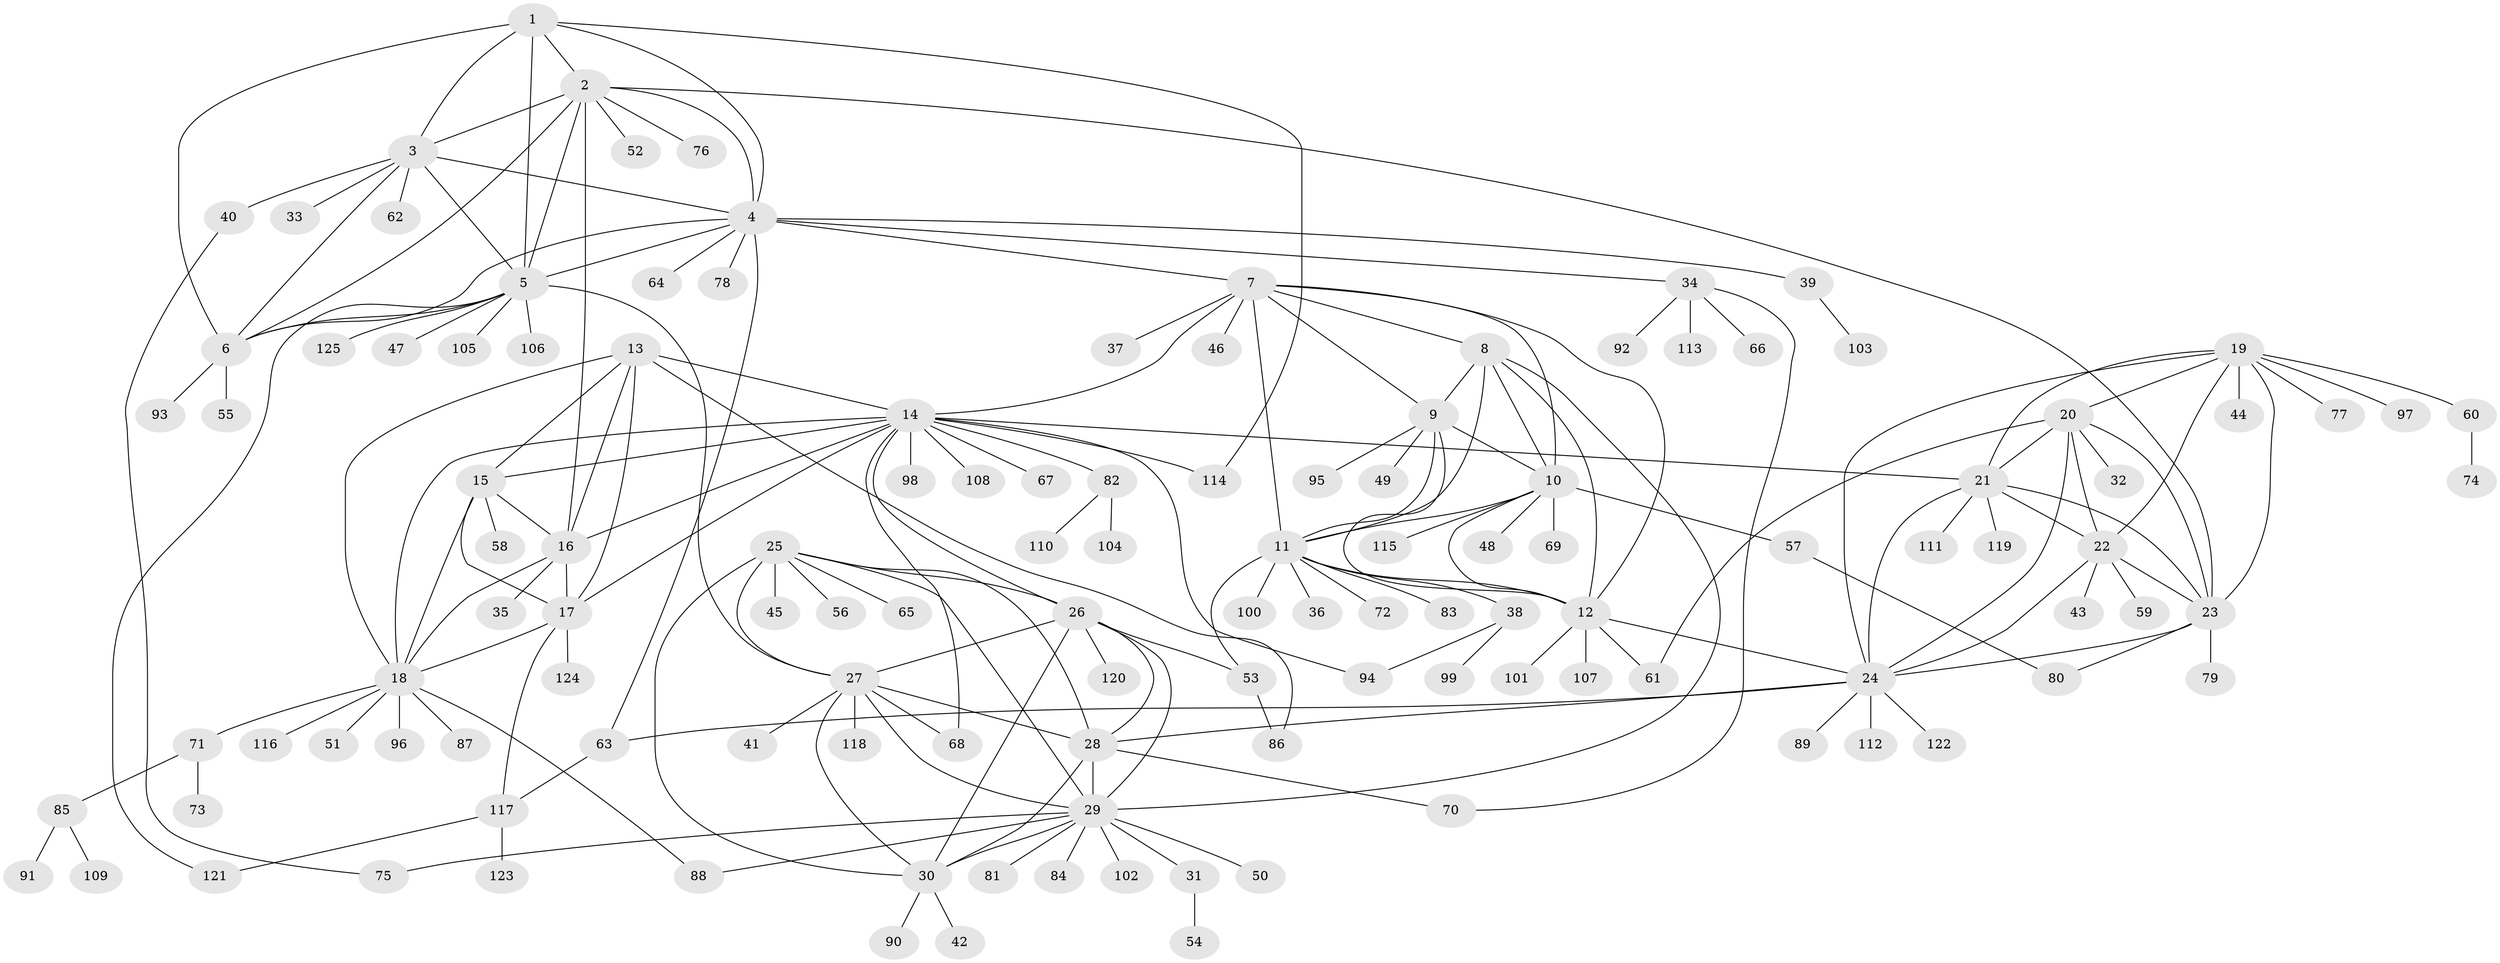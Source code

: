 // Generated by graph-tools (version 1.1) at 2025/37/03/09/25 02:37:22]
// undirected, 125 vertices, 193 edges
graph export_dot {
graph [start="1"]
  node [color=gray90,style=filled];
  1;
  2;
  3;
  4;
  5;
  6;
  7;
  8;
  9;
  10;
  11;
  12;
  13;
  14;
  15;
  16;
  17;
  18;
  19;
  20;
  21;
  22;
  23;
  24;
  25;
  26;
  27;
  28;
  29;
  30;
  31;
  32;
  33;
  34;
  35;
  36;
  37;
  38;
  39;
  40;
  41;
  42;
  43;
  44;
  45;
  46;
  47;
  48;
  49;
  50;
  51;
  52;
  53;
  54;
  55;
  56;
  57;
  58;
  59;
  60;
  61;
  62;
  63;
  64;
  65;
  66;
  67;
  68;
  69;
  70;
  71;
  72;
  73;
  74;
  75;
  76;
  77;
  78;
  79;
  80;
  81;
  82;
  83;
  84;
  85;
  86;
  87;
  88;
  89;
  90;
  91;
  92;
  93;
  94;
  95;
  96;
  97;
  98;
  99;
  100;
  101;
  102;
  103;
  104;
  105;
  106;
  107;
  108;
  109;
  110;
  111;
  112;
  113;
  114;
  115;
  116;
  117;
  118;
  119;
  120;
  121;
  122;
  123;
  124;
  125;
  1 -- 2;
  1 -- 3;
  1 -- 4;
  1 -- 5;
  1 -- 6;
  1 -- 114;
  2 -- 3;
  2 -- 4;
  2 -- 5;
  2 -- 6;
  2 -- 16;
  2 -- 23;
  2 -- 52;
  2 -- 76;
  3 -- 4;
  3 -- 5;
  3 -- 6;
  3 -- 33;
  3 -- 40;
  3 -- 62;
  4 -- 5;
  4 -- 6;
  4 -- 7;
  4 -- 34;
  4 -- 39;
  4 -- 63;
  4 -- 64;
  4 -- 78;
  5 -- 6;
  5 -- 27;
  5 -- 47;
  5 -- 105;
  5 -- 106;
  5 -- 121;
  5 -- 125;
  6 -- 55;
  6 -- 93;
  7 -- 8;
  7 -- 9;
  7 -- 10;
  7 -- 11;
  7 -- 12;
  7 -- 14;
  7 -- 37;
  7 -- 46;
  8 -- 9;
  8 -- 10;
  8 -- 11;
  8 -- 12;
  8 -- 29;
  9 -- 10;
  9 -- 11;
  9 -- 12;
  9 -- 49;
  9 -- 95;
  10 -- 11;
  10 -- 12;
  10 -- 48;
  10 -- 57;
  10 -- 69;
  10 -- 115;
  11 -- 12;
  11 -- 36;
  11 -- 38;
  11 -- 53;
  11 -- 72;
  11 -- 83;
  11 -- 100;
  12 -- 24;
  12 -- 61;
  12 -- 101;
  12 -- 107;
  13 -- 14;
  13 -- 15;
  13 -- 16;
  13 -- 17;
  13 -- 18;
  13 -- 86;
  14 -- 15;
  14 -- 16;
  14 -- 17;
  14 -- 18;
  14 -- 21;
  14 -- 26;
  14 -- 67;
  14 -- 68;
  14 -- 82;
  14 -- 94;
  14 -- 98;
  14 -- 108;
  14 -- 114;
  15 -- 16;
  15 -- 17;
  15 -- 18;
  15 -- 58;
  16 -- 17;
  16 -- 18;
  16 -- 35;
  17 -- 18;
  17 -- 117;
  17 -- 124;
  18 -- 51;
  18 -- 71;
  18 -- 87;
  18 -- 88;
  18 -- 96;
  18 -- 116;
  19 -- 20;
  19 -- 21;
  19 -- 22;
  19 -- 23;
  19 -- 24;
  19 -- 44;
  19 -- 60;
  19 -- 77;
  19 -- 97;
  20 -- 21;
  20 -- 22;
  20 -- 23;
  20 -- 24;
  20 -- 32;
  20 -- 61;
  21 -- 22;
  21 -- 23;
  21 -- 24;
  21 -- 111;
  21 -- 119;
  22 -- 23;
  22 -- 24;
  22 -- 43;
  22 -- 59;
  23 -- 24;
  23 -- 79;
  23 -- 80;
  24 -- 28;
  24 -- 63;
  24 -- 89;
  24 -- 112;
  24 -- 122;
  25 -- 26;
  25 -- 27;
  25 -- 28;
  25 -- 29;
  25 -- 30;
  25 -- 45;
  25 -- 56;
  25 -- 65;
  26 -- 27;
  26 -- 28;
  26 -- 29;
  26 -- 30;
  26 -- 53;
  26 -- 120;
  27 -- 28;
  27 -- 29;
  27 -- 30;
  27 -- 41;
  27 -- 68;
  27 -- 118;
  28 -- 29;
  28 -- 30;
  28 -- 70;
  29 -- 30;
  29 -- 31;
  29 -- 50;
  29 -- 75;
  29 -- 81;
  29 -- 84;
  29 -- 88;
  29 -- 102;
  30 -- 42;
  30 -- 90;
  31 -- 54;
  34 -- 66;
  34 -- 70;
  34 -- 92;
  34 -- 113;
  38 -- 94;
  38 -- 99;
  39 -- 103;
  40 -- 75;
  53 -- 86;
  57 -- 80;
  60 -- 74;
  63 -- 117;
  71 -- 73;
  71 -- 85;
  82 -- 104;
  82 -- 110;
  85 -- 91;
  85 -- 109;
  117 -- 121;
  117 -- 123;
}
